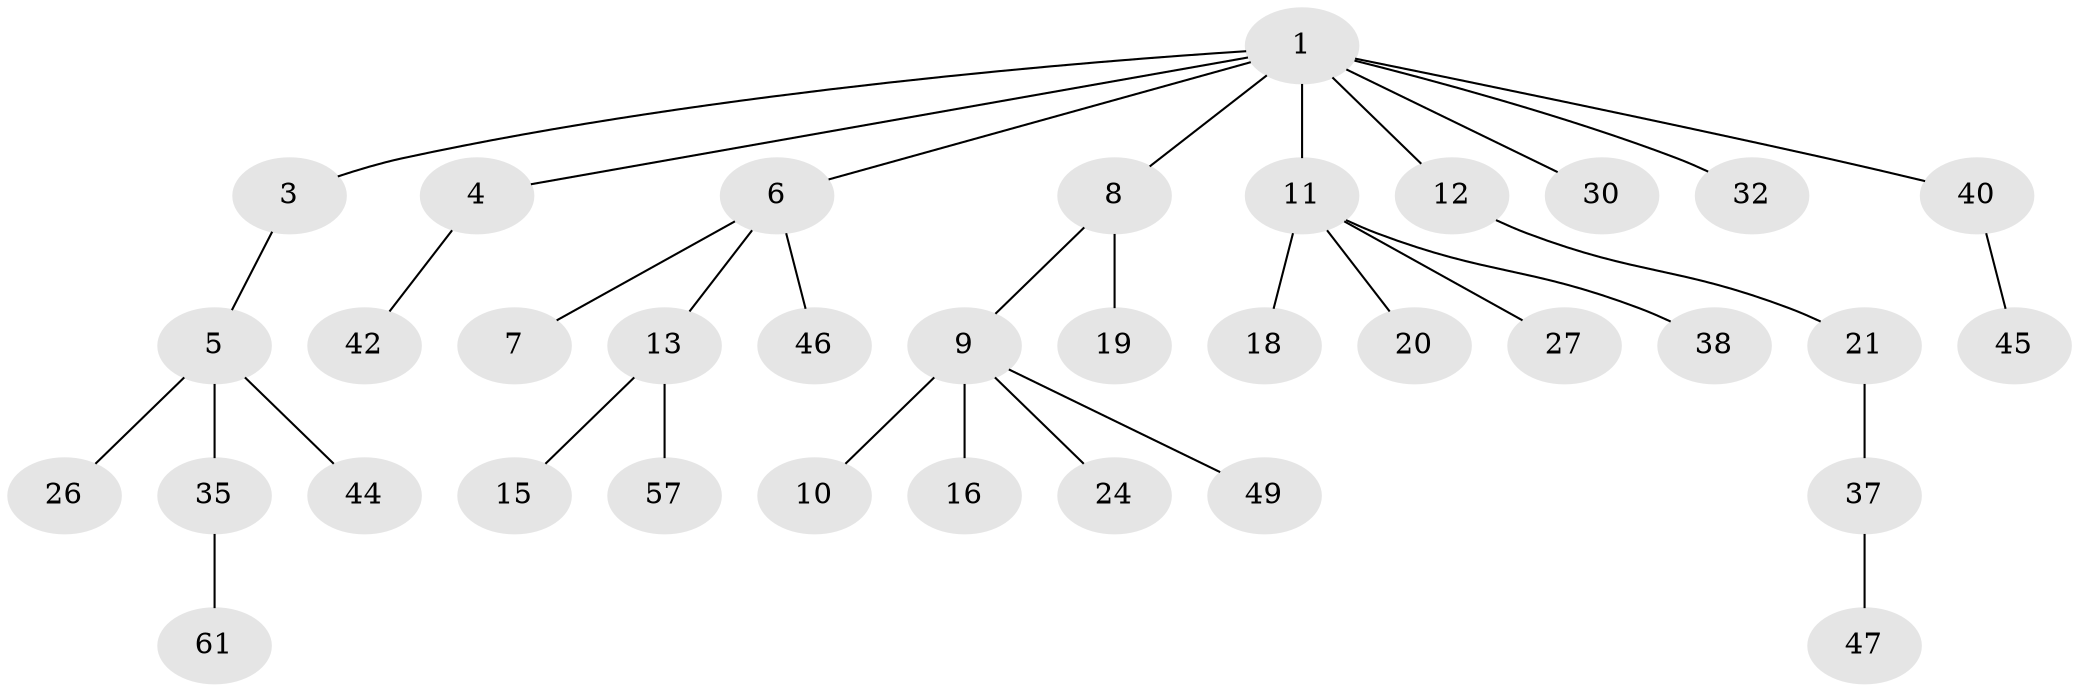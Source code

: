 // original degree distribution, {5: 0.08571428571428572, 6: 0.02857142857142857, 2: 0.21428571428571427, 1: 0.5428571428571428, 4: 0.014285714285714285, 3: 0.11428571428571428}
// Generated by graph-tools (version 1.1) at 2025/15/03/09/25 04:15:29]
// undirected, 35 vertices, 34 edges
graph export_dot {
graph [start="1"]
  node [color=gray90,style=filled];
  1 [super="+2"];
  3;
  4;
  5 [super="+55+34+17"];
  6 [super="+62"];
  7;
  8 [super="+50+25+36"];
  9;
  10;
  11 [super="+14"];
  12;
  13 [super="+43"];
  15 [super="+23"];
  16 [super="+29+53"];
  18;
  19;
  20 [super="+28+31+39+33"];
  21 [super="+51"];
  24 [super="+60"];
  26 [super="+41"];
  27 [super="+70"];
  30 [super="+54"];
  32 [super="+48+66"];
  35 [super="+52"];
  37;
  38 [super="+56"];
  40 [super="+67"];
  42;
  44;
  45 [super="+65"];
  46 [super="+58"];
  47;
  49;
  57;
  61;
  1 -- 3;
  1 -- 4;
  1 -- 11;
  1 -- 30;
  1 -- 32;
  1 -- 6;
  1 -- 8;
  1 -- 40;
  1 -- 12;
  3 -- 5;
  4 -- 42;
  5 -- 26;
  5 -- 35;
  5 -- 44;
  6 -- 7;
  6 -- 13;
  6 -- 46;
  8 -- 9;
  8 -- 19;
  9 -- 10;
  9 -- 16;
  9 -- 24;
  9 -- 49;
  11 -- 18;
  11 -- 20;
  11 -- 27;
  11 -- 38;
  12 -- 21;
  13 -- 15;
  13 -- 57;
  21 -- 37;
  35 -- 61;
  37 -- 47;
  40 -- 45;
}
